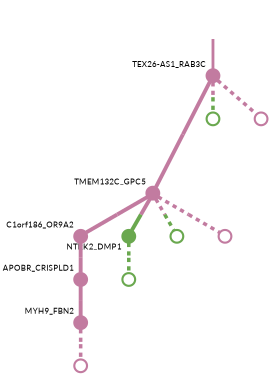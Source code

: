 strict digraph  {
graph[splines=false]; nodesep=0.7; rankdir=TB; ranksep=0.6; forcelabels=true; dpi=600; size=2.5;
0 [color="#c27ba0ff", fillcolor="#c27ba0ff", fixedsize=true, fontname=Lato, fontsize="12pt", height="0.25", label="", penwidth=3, shape=circle, style=filled, xlabel="TEX26-AS1_RAB3C"];
1 [color="#c27ba0ff", fillcolor="#c27ba0ff", fixedsize=true, fontname=Lato, fontsize="12pt", height="0.25", label="", penwidth=3, shape=circle, style=filled, xlabel=TMEM132C_GPC5];
6 [color="#6aa84fff", fillcolor="#6aa84fff", fixedsize=true, fontname=Lato, fontsize="12pt", height="0.25", label="", penwidth=3, shape=circle, style=solid, xlabel=""];
9 [color="#c27ba0ff", fillcolor="#c27ba0ff", fixedsize=true, fontname=Lato, fontsize="12pt", height="0.25", label="", penwidth=3, shape=circle, style=solid, xlabel=""];
2 [color="#c27ba0ff", fillcolor="#c27ba0ff", fixedsize=true, fontname=Lato, fontsize="12pt", height="0.25", label="", penwidth=3, shape=circle, style=filled, xlabel=C1orf186_OR9A2];
5 [color="#6aa84fff", fillcolor="#6aa84fff", fixedsize=true, fontname=Lato, fontsize="12pt", height="0.25", label="", penwidth=3, shape=circle, style=filled, xlabel=NTRK2_DMP1];
7 [color="#6aa84fff", fillcolor="#6aa84fff", fixedsize=true, fontname=Lato, fontsize="12pt", height="0.25", label="", penwidth=3, shape=circle, style=solid, xlabel=""];
10 [color="#c27ba0ff", fillcolor="#c27ba0ff", fixedsize=true, fontname=Lato, fontsize="12pt", height="0.25", label="", penwidth=3, shape=circle, style=solid, xlabel=""];
3 [color="#c27ba0ff", fillcolor="#c27ba0ff", fixedsize=true, fontname=Lato, fontsize="12pt", height="0.25", label="", penwidth=3, shape=circle, style=filled, xlabel=APOBR_CRISPLD1];
4 [color="#c27ba0ff", fillcolor="#c27ba0ff", fixedsize=true, fontname=Lato, fontsize="12pt", height="0.25", label="", penwidth=3, shape=circle, style=filled, xlabel=MYH9_FBN2];
11 [color="#c27ba0ff", fillcolor="#c27ba0ff", fixedsize=true, fontname=Lato, fontsize="12pt", height="0.25", label="", penwidth=3, shape=circle, style=solid, xlabel=""];
8 [color="#6aa84fff", fillcolor="#6aa84fff", fixedsize=true, fontname=Lato, fontsize="12pt", height="0.25", label="", penwidth=3, shape=circle, style=solid, xlabel=""];
normal [label="", penwidth=3, style=invis, xlabel="TEX26-AS1_RAB3C"];
0 -> 1  [arrowsize=0, color="#c27ba0ff;0.5:#c27ba0ff", minlen="3.0", penwidth="5.5", style=solid];
0 -> 6  [arrowsize=0, color="#c27ba0ff;0.5:#6aa84fff", minlen="1.0315788984298706", penwidth=5, style=dashed];
0 -> 9  [arrowsize=0, color="#c27ba0ff;0.5:#c27ba0ff", minlen="1.0315788984298706", penwidth=5, style=dashed];
1 -> 2  [arrowsize=0, color="#c27ba0ff;0.5:#c27ba0ff", minlen="1.4631578922271729", penwidth="5.5", style=solid];
1 -> 5  [arrowsize=0, color="#c27ba0ff;0.5:#6aa84fff", minlen="1.0631579160690308", penwidth="5.5", style=solid];
1 -> 7  [arrowsize=0, color="#c27ba0ff;0.5:#6aa84fff", minlen="1.0315788984298706", penwidth=5, style=dashed];
1 -> 10  [arrowsize=0, color="#c27ba0ff;0.5:#c27ba0ff", minlen="1.0315788984298706", penwidth=5, style=dashed];
2 -> 3  [arrowsize=0, color="#c27ba0ff;0.5:#c27ba0ff", minlen="1.399999976158142", penwidth="5.5", style=solid];
5 -> 8  [arrowsize=0, color="#6aa84fff;0.5:#6aa84fff", minlen="1.0315788984298706", penwidth=5, style=dashed];
3 -> 4  [arrowsize=0, color="#c27ba0ff;0.5:#c27ba0ff", minlen="1.357894778251648", penwidth="5.5", style=solid];
4 -> 11  [arrowsize=0, color="#c27ba0ff;0.5:#c27ba0ff", minlen="1.0315788984298706", penwidth=5, style=dashed];
normal -> 0  [arrowsize=0, color="#c27ba0ff", label="", penwidth=4, style=solid];
}
